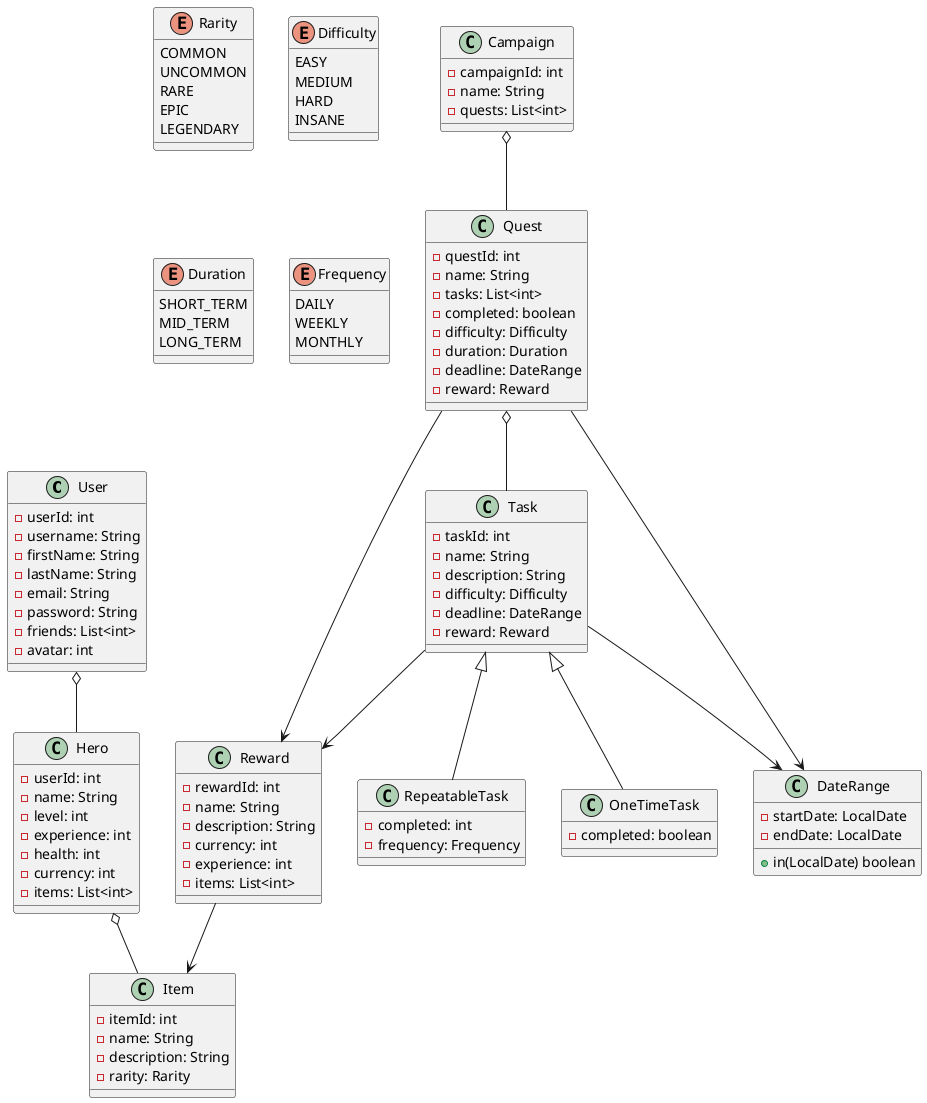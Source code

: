 @startuml

class User {
    -userId: int
    -username: String
    -firstName: String
    -lastName: String
    -email: String
    -password: String
    -friends: List<int>
    -avatar: int
}

class Hero {
    -userId: int
    -name: String
    -level: int
    -experience: int
    -health: int
    -currency: int
    -items: List<int>
}

class Task {
    -taskId: int
    -name: String
    -description: String
    -difficulty: Difficulty
    -deadline: DateRange
    -reward: Reward
}

class RepeatableTask {
    -completed: int
    -frequency: Frequency
}

class OneTimeTask {
    -completed: boolean
}

class Quest {
    -questId: int
    -name: String
    -tasks: List<int>
    -completed: boolean
    -difficulty: Difficulty
    -duration: Duration
    -deadline: DateRange
    -reward: Reward
}

class Campaign {
    -campaignId: int
    -name: String
    -quests: List<int>
}

class Item {
    -itemId: int
    -name: String
    -description: String
    -rarity: Rarity
}

class Reward {
    -rewardId: int
    -name: String
    -description: String
    -currency: int
    -experience: int
    -items: List<int>
}

enum Rarity {
    COMMON
    UNCOMMON
    RARE
    EPIC
    LEGENDARY
}

enum Difficulty {
    EASY
    MEDIUM
    HARD
    INSANE
}

enum Duration {
    SHORT_TERM
    MID_TERM
    LONG_TERM
}

enum Frequency {
    DAILY
    WEEKLY
    MONTHLY
}

class DateRange {
    -startDate: LocalDate
    -endDate: LocalDate
    +in(LocalDate) boolean
}

Campaign o-- Quest
Quest o-- Task

Task --> Reward
Task --> DateRange
Task <|-- RepeatableTask
Task <|-- OneTimeTask

Quest --> DateRange
Quest --> Reward

User o-- Hero
Hero o-- Item
Reward --> Item

@enduml